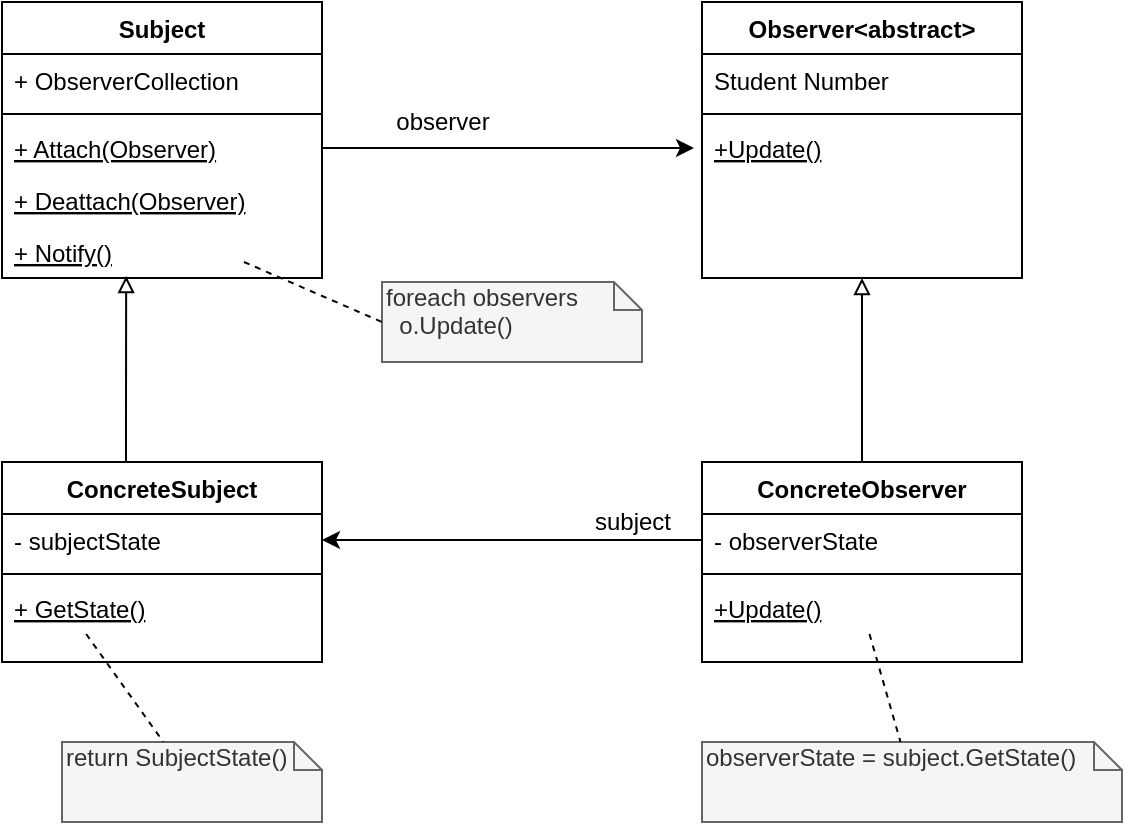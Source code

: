 <mxfile version="13.7.6" type="device"><diagram id="C5RBs43oDa-KdzZeNtuy" name="Page-1"><mxGraphModel dx="1298" dy="785" grid="1" gridSize="10" guides="1" tooltips="1" connect="1" arrows="1" fold="1" page="1" pageScale="1" pageWidth="827" pageHeight="1169" math="0" shadow="0"><root><mxCell id="WIyWlLk6GJQsqaUBKTNV-0"/><mxCell id="WIyWlLk6GJQsqaUBKTNV-1" parent="WIyWlLk6GJQsqaUBKTNV-0"/><mxCell id="xXBObU8Uu9EsgSCjjoRd-18" style="edgeStyle=orthogonalEdgeStyle;rounded=0;orthogonalLoop=1;jettySize=auto;html=1;entryX=0.5;entryY=1;entryDx=0;entryDy=0;endArrow=block;endFill=0;" edge="1" parent="WIyWlLk6GJQsqaUBKTNV-1" source="xXBObU8Uu9EsgSCjjoRd-13" target="xXBObU8Uu9EsgSCjjoRd-7"><mxGeometry relative="1" as="geometry"/></mxCell><mxCell id="xXBObU8Uu9EsgSCjjoRd-30" style="edgeStyle=orthogonalEdgeStyle;rounded=0;orthogonalLoop=1;jettySize=auto;html=1;endArrow=block;endFill=0;entryX=0.388;entryY=0.962;entryDx=0;entryDy=0;entryPerimeter=0;" edge="1" parent="WIyWlLk6GJQsqaUBKTNV-1" source="xXBObU8Uu9EsgSCjjoRd-25" target="xXBObU8Uu9EsgSCjjoRd-52"><mxGeometry relative="1" as="geometry"><mxPoint x="200" y="180" as="targetPoint"/><Array as="points"><mxPoint x="162" y="250"/><mxPoint x="162" y="250"/></Array></mxGeometry></mxCell><mxCell id="xXBObU8Uu9EsgSCjjoRd-32" style="edgeStyle=orthogonalEdgeStyle;rounded=0;orthogonalLoop=1;jettySize=auto;html=1;entryX=-0.025;entryY=0.808;entryDx=0;entryDy=0;entryPerimeter=0;endArrow=classic;endFill=1;exitX=1;exitY=0.5;exitDx=0;exitDy=0;" edge="1" parent="WIyWlLk6GJQsqaUBKTNV-1" source="xXBObU8Uu9EsgSCjjoRd-46"><mxGeometry relative="1" as="geometry"><mxPoint x="280" y="113.008" as="sourcePoint"/><mxPoint x="446" y="113.008" as="targetPoint"/></mxGeometry></mxCell><mxCell id="xXBObU8Uu9EsgSCjjoRd-33" value="observer" style="text;html=1;align=center;verticalAlign=middle;resizable=0;points=[];autosize=1;" vertex="1" parent="WIyWlLk6GJQsqaUBKTNV-1"><mxGeometry x="290" y="90" width="60" height="20" as="geometry"/></mxCell><mxCell id="xXBObU8Uu9EsgSCjjoRd-34" style="edgeStyle=orthogonalEdgeStyle;rounded=0;orthogonalLoop=1;jettySize=auto;html=1;entryX=1;entryY=0.5;entryDx=0;entryDy=0;endArrow=classic;endFill=1;" edge="1" parent="WIyWlLk6GJQsqaUBKTNV-1" source="xXBObU8Uu9EsgSCjjoRd-14" target="xXBObU8Uu9EsgSCjjoRd-26"><mxGeometry relative="1" as="geometry"/></mxCell><mxCell id="xXBObU8Uu9EsgSCjjoRd-35" value="subject" style="text;html=1;align=center;verticalAlign=middle;resizable=0;points=[];autosize=1;" vertex="1" parent="WIyWlLk6GJQsqaUBKTNV-1"><mxGeometry x="390" y="290" width="50" height="20" as="geometry"/></mxCell><mxCell id="xXBObU8Uu9EsgSCjjoRd-36" value="foreach observers&lt;br&gt;&amp;nbsp; o.Update()" style="shape=note;whiteSpace=wrap;html=1;size=14;verticalAlign=top;align=left;spacingTop=-6;fillColor=#f5f5f5;strokeColor=#666666;fontColor=#333333;" vertex="1" parent="WIyWlLk6GJQsqaUBKTNV-1"><mxGeometry x="290" y="180" width="130" height="40" as="geometry"/></mxCell><mxCell id="xXBObU8Uu9EsgSCjjoRd-37" value="" style="endArrow=none;dashed=1;html=1;entryX=0;entryY=0.5;entryDx=0;entryDy=0;entryPerimeter=0;" edge="1" parent="WIyWlLk6GJQsqaUBKTNV-1" target="xXBObU8Uu9EsgSCjjoRd-36"><mxGeometry width="50" height="50" relative="1" as="geometry"><mxPoint x="221" y="170" as="sourcePoint"/><mxPoint x="270" y="170" as="targetPoint"/></mxGeometry></mxCell><mxCell id="xXBObU8Uu9EsgSCjjoRd-38" value="return SubjectState()" style="shape=note;whiteSpace=wrap;html=1;size=14;verticalAlign=top;align=left;spacingTop=-6;fillColor=#f5f5f5;strokeColor=#666666;fontColor=#333333;" vertex="1" parent="WIyWlLk6GJQsqaUBKTNV-1"><mxGeometry x="130" y="410" width="130" height="40" as="geometry"/></mxCell><mxCell id="xXBObU8Uu9EsgSCjjoRd-39" value="" style="endArrow=none;dashed=1;html=1;exitX=0.263;exitY=1;exitDx=0;exitDy=0;exitPerimeter=0;" edge="1" parent="WIyWlLk6GJQsqaUBKTNV-1" source="xXBObU8Uu9EsgSCjjoRd-29" target="xXBObU8Uu9EsgSCjjoRd-38"><mxGeometry width="50" height="50" relative="1" as="geometry"><mxPoint x="247.742" y="192" as="sourcePoint"/><mxPoint x="300" y="210" as="targetPoint"/></mxGeometry></mxCell><mxCell id="xXBObU8Uu9EsgSCjjoRd-41" value="observerState = subject.GetState()" style="shape=note;whiteSpace=wrap;html=1;size=14;verticalAlign=top;align=left;spacingTop=-6;fillColor=#f5f5f5;strokeColor=#666666;fontColor=#333333;" vertex="1" parent="WIyWlLk6GJQsqaUBKTNV-1"><mxGeometry x="450" y="410" width="210" height="40" as="geometry"/></mxCell><mxCell id="xXBObU8Uu9EsgSCjjoRd-42" value="" style="endArrow=none;dashed=1;html=1;" edge="1" parent="WIyWlLk6GJQsqaUBKTNV-1" source="xXBObU8Uu9EsgSCjjoRd-17" target="xXBObU8Uu9EsgSCjjoRd-41"><mxGeometry width="50" height="50" relative="1" as="geometry"><mxPoint x="213.736" y="366" as="sourcePoint"/><mxPoint x="229.253" y="420" as="targetPoint"/></mxGeometry></mxCell><mxCell id="xXBObU8Uu9EsgSCjjoRd-7" value="Observer&lt;abstract&gt;" style="swimlane;fontStyle=1;align=center;verticalAlign=top;childLayout=stackLayout;horizontal=1;startSize=26;horizontalStack=0;resizeParent=1;resizeLast=0;collapsible=1;marginBottom=0;rounded=0;shadow=0;strokeWidth=1;" vertex="1" parent="WIyWlLk6GJQsqaUBKTNV-1"><mxGeometry x="450" y="40" width="160" height="138" as="geometry"><mxRectangle x="130" y="380" width="160" height="26" as="alternateBounds"/></mxGeometry></mxCell><mxCell id="xXBObU8Uu9EsgSCjjoRd-8" value="Student Number" style="text;align=left;verticalAlign=top;spacingLeft=4;spacingRight=4;overflow=hidden;rotatable=0;points=[[0,0.5],[1,0.5]];portConstraint=eastwest;" vertex="1" parent="xXBObU8Uu9EsgSCjjoRd-7"><mxGeometry y="26" width="160" height="26" as="geometry"/></mxCell><mxCell id="xXBObU8Uu9EsgSCjjoRd-10" value="" style="line;html=1;strokeWidth=1;align=left;verticalAlign=middle;spacingTop=-1;spacingLeft=3;spacingRight=3;rotatable=0;labelPosition=right;points=[];portConstraint=eastwest;" vertex="1" parent="xXBObU8Uu9EsgSCjjoRd-7"><mxGeometry y="52" width="160" height="8" as="geometry"/></mxCell><mxCell id="xXBObU8Uu9EsgSCjjoRd-11" value="+Update()" style="text;align=left;verticalAlign=top;spacingLeft=4;spacingRight=4;overflow=hidden;rotatable=0;points=[[0,0.5],[1,0.5]];portConstraint=eastwest;fontStyle=4" vertex="1" parent="xXBObU8Uu9EsgSCjjoRd-7"><mxGeometry y="60" width="160" height="26" as="geometry"/></mxCell><mxCell id="xXBObU8Uu9EsgSCjjoRd-43" value="Subject" style="swimlane;fontStyle=1;align=center;verticalAlign=top;childLayout=stackLayout;horizontal=1;startSize=26;horizontalStack=0;resizeParent=1;resizeLast=0;collapsible=1;marginBottom=0;rounded=0;shadow=0;strokeWidth=1;" vertex="1" parent="WIyWlLk6GJQsqaUBKTNV-1"><mxGeometry x="100" y="40" width="160" height="138" as="geometry"><mxRectangle x="130" y="380" width="160" height="26" as="alternateBounds"/></mxGeometry></mxCell><mxCell id="xXBObU8Uu9EsgSCjjoRd-44" value="+ ObserverCollection" style="text;align=left;verticalAlign=top;spacingLeft=4;spacingRight=4;overflow=hidden;rotatable=0;points=[[0,0.5],[1,0.5]];portConstraint=eastwest;" vertex="1" parent="xXBObU8Uu9EsgSCjjoRd-43"><mxGeometry y="26" width="160" height="26" as="geometry"/></mxCell><mxCell id="xXBObU8Uu9EsgSCjjoRd-45" value="" style="line;html=1;strokeWidth=1;align=left;verticalAlign=middle;spacingTop=-1;spacingLeft=3;spacingRight=3;rotatable=0;labelPosition=right;points=[];portConstraint=eastwest;" vertex="1" parent="xXBObU8Uu9EsgSCjjoRd-43"><mxGeometry y="52" width="160" height="8" as="geometry"/></mxCell><mxCell id="xXBObU8Uu9EsgSCjjoRd-46" value="+ Attach(Observer)" style="text;align=left;verticalAlign=top;spacingLeft=4;spacingRight=4;overflow=hidden;rotatable=0;points=[[0,0.5],[1,0.5]];portConstraint=eastwest;fontStyle=4" vertex="1" parent="xXBObU8Uu9EsgSCjjoRd-43"><mxGeometry y="60" width="160" height="26" as="geometry"/></mxCell><mxCell id="xXBObU8Uu9EsgSCjjoRd-51" value="+ Deattach(Observer)" style="text;align=left;verticalAlign=top;spacingLeft=4;spacingRight=4;overflow=hidden;rotatable=0;points=[[0,0.5],[1,0.5]];portConstraint=eastwest;fontStyle=4" vertex="1" parent="xXBObU8Uu9EsgSCjjoRd-43"><mxGeometry y="86" width="160" height="26" as="geometry"/></mxCell><mxCell id="xXBObU8Uu9EsgSCjjoRd-52" value="+ Notify()" style="text;align=left;verticalAlign=top;spacingLeft=4;spacingRight=4;overflow=hidden;rotatable=0;points=[[0,0.5],[1,0.5]];portConstraint=eastwest;fontStyle=4" vertex="1" parent="xXBObU8Uu9EsgSCjjoRd-43"><mxGeometry y="112" width="160" height="26" as="geometry"/></mxCell><mxCell id="xXBObU8Uu9EsgSCjjoRd-13" value="ConcreteObserver" style="swimlane;fontStyle=1;align=center;verticalAlign=top;childLayout=stackLayout;horizontal=1;startSize=26;horizontalStack=0;resizeParent=1;resizeLast=0;collapsible=1;marginBottom=0;rounded=0;shadow=0;strokeWidth=1;" vertex="1" parent="WIyWlLk6GJQsqaUBKTNV-1"><mxGeometry x="450" y="270" width="160" height="100" as="geometry"><mxRectangle x="130" y="380" width="160" height="26" as="alternateBounds"/></mxGeometry></mxCell><mxCell id="xXBObU8Uu9EsgSCjjoRd-14" value="- observerState" style="text;align=left;verticalAlign=top;spacingLeft=4;spacingRight=4;overflow=hidden;rotatable=0;points=[[0,0.5],[1,0.5]];portConstraint=eastwest;" vertex="1" parent="xXBObU8Uu9EsgSCjjoRd-13"><mxGeometry y="26" width="160" height="26" as="geometry"/></mxCell><mxCell id="xXBObU8Uu9EsgSCjjoRd-16" value="" style="line;html=1;strokeWidth=1;align=left;verticalAlign=middle;spacingTop=-1;spacingLeft=3;spacingRight=3;rotatable=0;labelPosition=right;points=[];portConstraint=eastwest;" vertex="1" parent="xXBObU8Uu9EsgSCjjoRd-13"><mxGeometry y="52" width="160" height="8" as="geometry"/></mxCell><mxCell id="xXBObU8Uu9EsgSCjjoRd-17" value="+Update()" style="text;align=left;verticalAlign=top;spacingLeft=4;spacingRight=4;overflow=hidden;rotatable=0;points=[[0,0.5],[1,0.5]];portConstraint=eastwest;fontStyle=4" vertex="1" parent="xXBObU8Uu9EsgSCjjoRd-13"><mxGeometry y="60" width="160" height="26" as="geometry"/></mxCell><mxCell id="xXBObU8Uu9EsgSCjjoRd-25" value="ConcreteSubject" style="swimlane;fontStyle=1;align=center;verticalAlign=top;childLayout=stackLayout;horizontal=1;startSize=26;horizontalStack=0;resizeParent=1;resizeLast=0;collapsible=1;marginBottom=0;rounded=0;shadow=0;strokeWidth=1;" vertex="1" parent="WIyWlLk6GJQsqaUBKTNV-1"><mxGeometry x="100" y="270" width="160" height="100" as="geometry"><mxRectangle x="130" y="380" width="160" height="26" as="alternateBounds"/></mxGeometry></mxCell><mxCell id="xXBObU8Uu9EsgSCjjoRd-26" value="- subjectState" style="text;align=left;verticalAlign=top;spacingLeft=4;spacingRight=4;overflow=hidden;rotatable=0;points=[[0,0.5],[1,0.5]];portConstraint=eastwest;" vertex="1" parent="xXBObU8Uu9EsgSCjjoRd-25"><mxGeometry y="26" width="160" height="26" as="geometry"/></mxCell><mxCell id="xXBObU8Uu9EsgSCjjoRd-28" value="" style="line;html=1;strokeWidth=1;align=left;verticalAlign=middle;spacingTop=-1;spacingLeft=3;spacingRight=3;rotatable=0;labelPosition=right;points=[];portConstraint=eastwest;" vertex="1" parent="xXBObU8Uu9EsgSCjjoRd-25"><mxGeometry y="52" width="160" height="8" as="geometry"/></mxCell><mxCell id="xXBObU8Uu9EsgSCjjoRd-29" value="+ GetState()" style="text;align=left;verticalAlign=top;spacingLeft=4;spacingRight=4;overflow=hidden;rotatable=0;points=[[0,0.5],[1,0.5]];portConstraint=eastwest;fontStyle=4" vertex="1" parent="xXBObU8Uu9EsgSCjjoRd-25"><mxGeometry y="60" width="160" height="26" as="geometry"/></mxCell></root></mxGraphModel></diagram></mxfile>